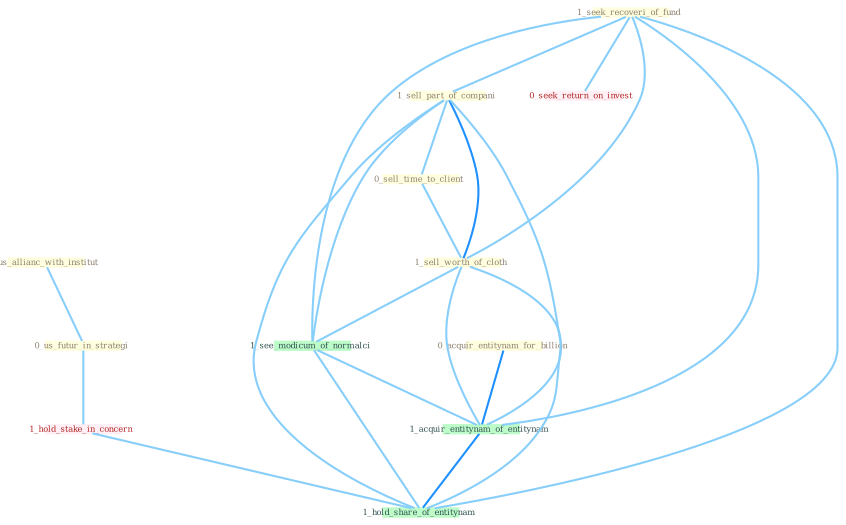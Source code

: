 Graph G{ 
    node
    [shape=polygon,style=filled,width=.5,height=.06,color="#BDFCC9",fixedsize=true,fontsize=4,
    fontcolor="#2f4f4f"];
    {node
    [color="#ffffe0", fontcolor="#8b7d6b"] "1_us_allianc_with_institut " "1_seek_recoveri_of_fund " "1_sell_part_of_compani " "0_sell_time_to_client " "0_acquir_entitynam_for_billion " "0_us_futur_in_strategi " "1_sell_worth_of_cloth "}
{node [color="#fff0f5", fontcolor="#b22222"] "1_hold_stake_in_concern " "0_seek_return_on_invest "}
edge [color="#B0E2FF"];

	"1_us_allianc_with_institut " -- "0_us_futur_in_strategi " [w="1", color="#87cefa" ];
	"1_seek_recoveri_of_fund " -- "1_sell_part_of_compani " [w="1", color="#87cefa" ];
	"1_seek_recoveri_of_fund " -- "1_sell_worth_of_cloth " [w="1", color="#87cefa" ];
	"1_seek_recoveri_of_fund " -- "0_seek_return_on_invest " [w="1", color="#87cefa" ];
	"1_seek_recoveri_of_fund " -- "1_see_modicum_of_normalci " [w="1", color="#87cefa" ];
	"1_seek_recoveri_of_fund " -- "1_acquir_entitynam_of_entitynam " [w="1", color="#87cefa" ];
	"1_seek_recoveri_of_fund " -- "1_hold_share_of_entitynam " [w="1", color="#87cefa" ];
	"1_sell_part_of_compani " -- "0_sell_time_to_client " [w="1", color="#87cefa" ];
	"1_sell_part_of_compani " -- "1_sell_worth_of_cloth " [w="2", color="#1e90ff" , len=0.8];
	"1_sell_part_of_compani " -- "1_see_modicum_of_normalci " [w="1", color="#87cefa" ];
	"1_sell_part_of_compani " -- "1_acquir_entitynam_of_entitynam " [w="1", color="#87cefa" ];
	"1_sell_part_of_compani " -- "1_hold_share_of_entitynam " [w="1", color="#87cefa" ];
	"0_sell_time_to_client " -- "1_sell_worth_of_cloth " [w="1", color="#87cefa" ];
	"0_acquir_entitynam_for_billion " -- "1_acquir_entitynam_of_entitynam " [w="2", color="#1e90ff" , len=0.8];
	"0_us_futur_in_strategi " -- "1_hold_stake_in_concern " [w="1", color="#87cefa" ];
	"1_sell_worth_of_cloth " -- "1_see_modicum_of_normalci " [w="1", color="#87cefa" ];
	"1_sell_worth_of_cloth " -- "1_acquir_entitynam_of_entitynam " [w="1", color="#87cefa" ];
	"1_sell_worth_of_cloth " -- "1_hold_share_of_entitynam " [w="1", color="#87cefa" ];
	"1_hold_stake_in_concern " -- "1_hold_share_of_entitynam " [w="1", color="#87cefa" ];
	"1_see_modicum_of_normalci " -- "1_acquir_entitynam_of_entitynam " [w="1", color="#87cefa" ];
	"1_see_modicum_of_normalci " -- "1_hold_share_of_entitynam " [w="1", color="#87cefa" ];
	"1_acquir_entitynam_of_entitynam " -- "1_hold_share_of_entitynam " [w="2", color="#1e90ff" , len=0.8];
}